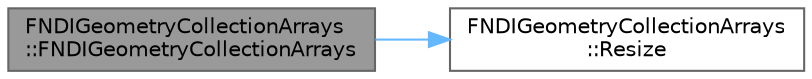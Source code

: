 digraph "FNDIGeometryCollectionArrays::FNDIGeometryCollectionArrays"
{
 // INTERACTIVE_SVG=YES
 // LATEX_PDF_SIZE
  bgcolor="transparent";
  edge [fontname=Helvetica,fontsize=10,labelfontname=Helvetica,labelfontsize=10];
  node [fontname=Helvetica,fontsize=10,shape=box,height=0.2,width=0.4];
  rankdir="LR";
  Node1 [id="Node000001",label="FNDIGeometryCollectionArrays\l::FNDIGeometryCollectionArrays",height=0.2,width=0.4,color="gray40", fillcolor="grey60", style="filled", fontcolor="black",tooltip=" "];
  Node1 -> Node2 [id="edge1_Node000001_Node000002",color="steelblue1",style="solid",tooltip=" "];
  Node2 [id="Node000002",label="FNDIGeometryCollectionArrays\l::Resize",height=0.2,width=0.4,color="grey40", fillcolor="white", style="filled",URL="$d4/dae/structFNDIGeometryCollectionArrays.html#a082c2a02d671d3f45b338c98194b5376",tooltip=" "];
}
